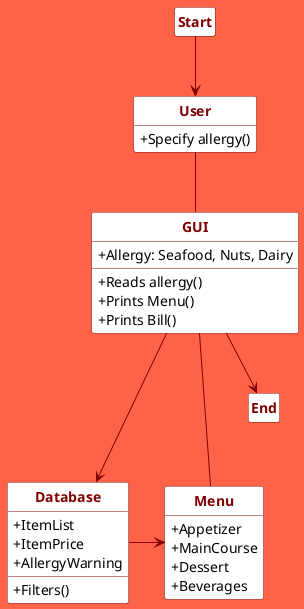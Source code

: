 @startuml

skinparam style strictuml
skinparam backgroundColor tomato
skinparam class{
BackgroundColor white
BorderColor maroon
FontColor maroon
ArrowColor maroon
FontStyle bold
AttributeIconSize 0
}
skinparam object{
BackgroundColor white
BorderColor maroon
FontColor maroon
ArrowColor maroon
FontStyle bold
AttributeIconSize 0
}
hide empty members

Start -->User

User -- GUI
GUI ---> Database
GUI - Menu
Database -> Menu
annotation Start{}
GUI --> End

class Database {
+ItemList
+ItemPrice
+AllergyWarning
+Filters()
}

class GUI{
+Allergy: Seafood, Nuts, Dairy
+Reads allergy()
+Prints Menu()
+Prints Bill()
}

object Menu{
+Appetizer
+MainCourse
+Dessert
+Beverages
}

class User {
+Specify allergy()
}

@enduml
